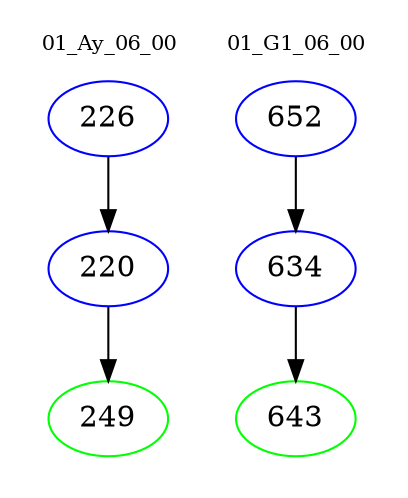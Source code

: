 digraph{
subgraph cluster_0 {
color = white
label = "01_Ay_06_00";
fontsize=10;
T0_226 [label="226", color="blue"]
T0_226 -> T0_220 [color="black"]
T0_220 [label="220", color="blue"]
T0_220 -> T0_249 [color="black"]
T0_249 [label="249", color="green"]
}
subgraph cluster_1 {
color = white
label = "01_G1_06_00";
fontsize=10;
T1_652 [label="652", color="blue"]
T1_652 -> T1_634 [color="black"]
T1_634 [label="634", color="blue"]
T1_634 -> T1_643 [color="black"]
T1_643 [label="643", color="green"]
}
}
